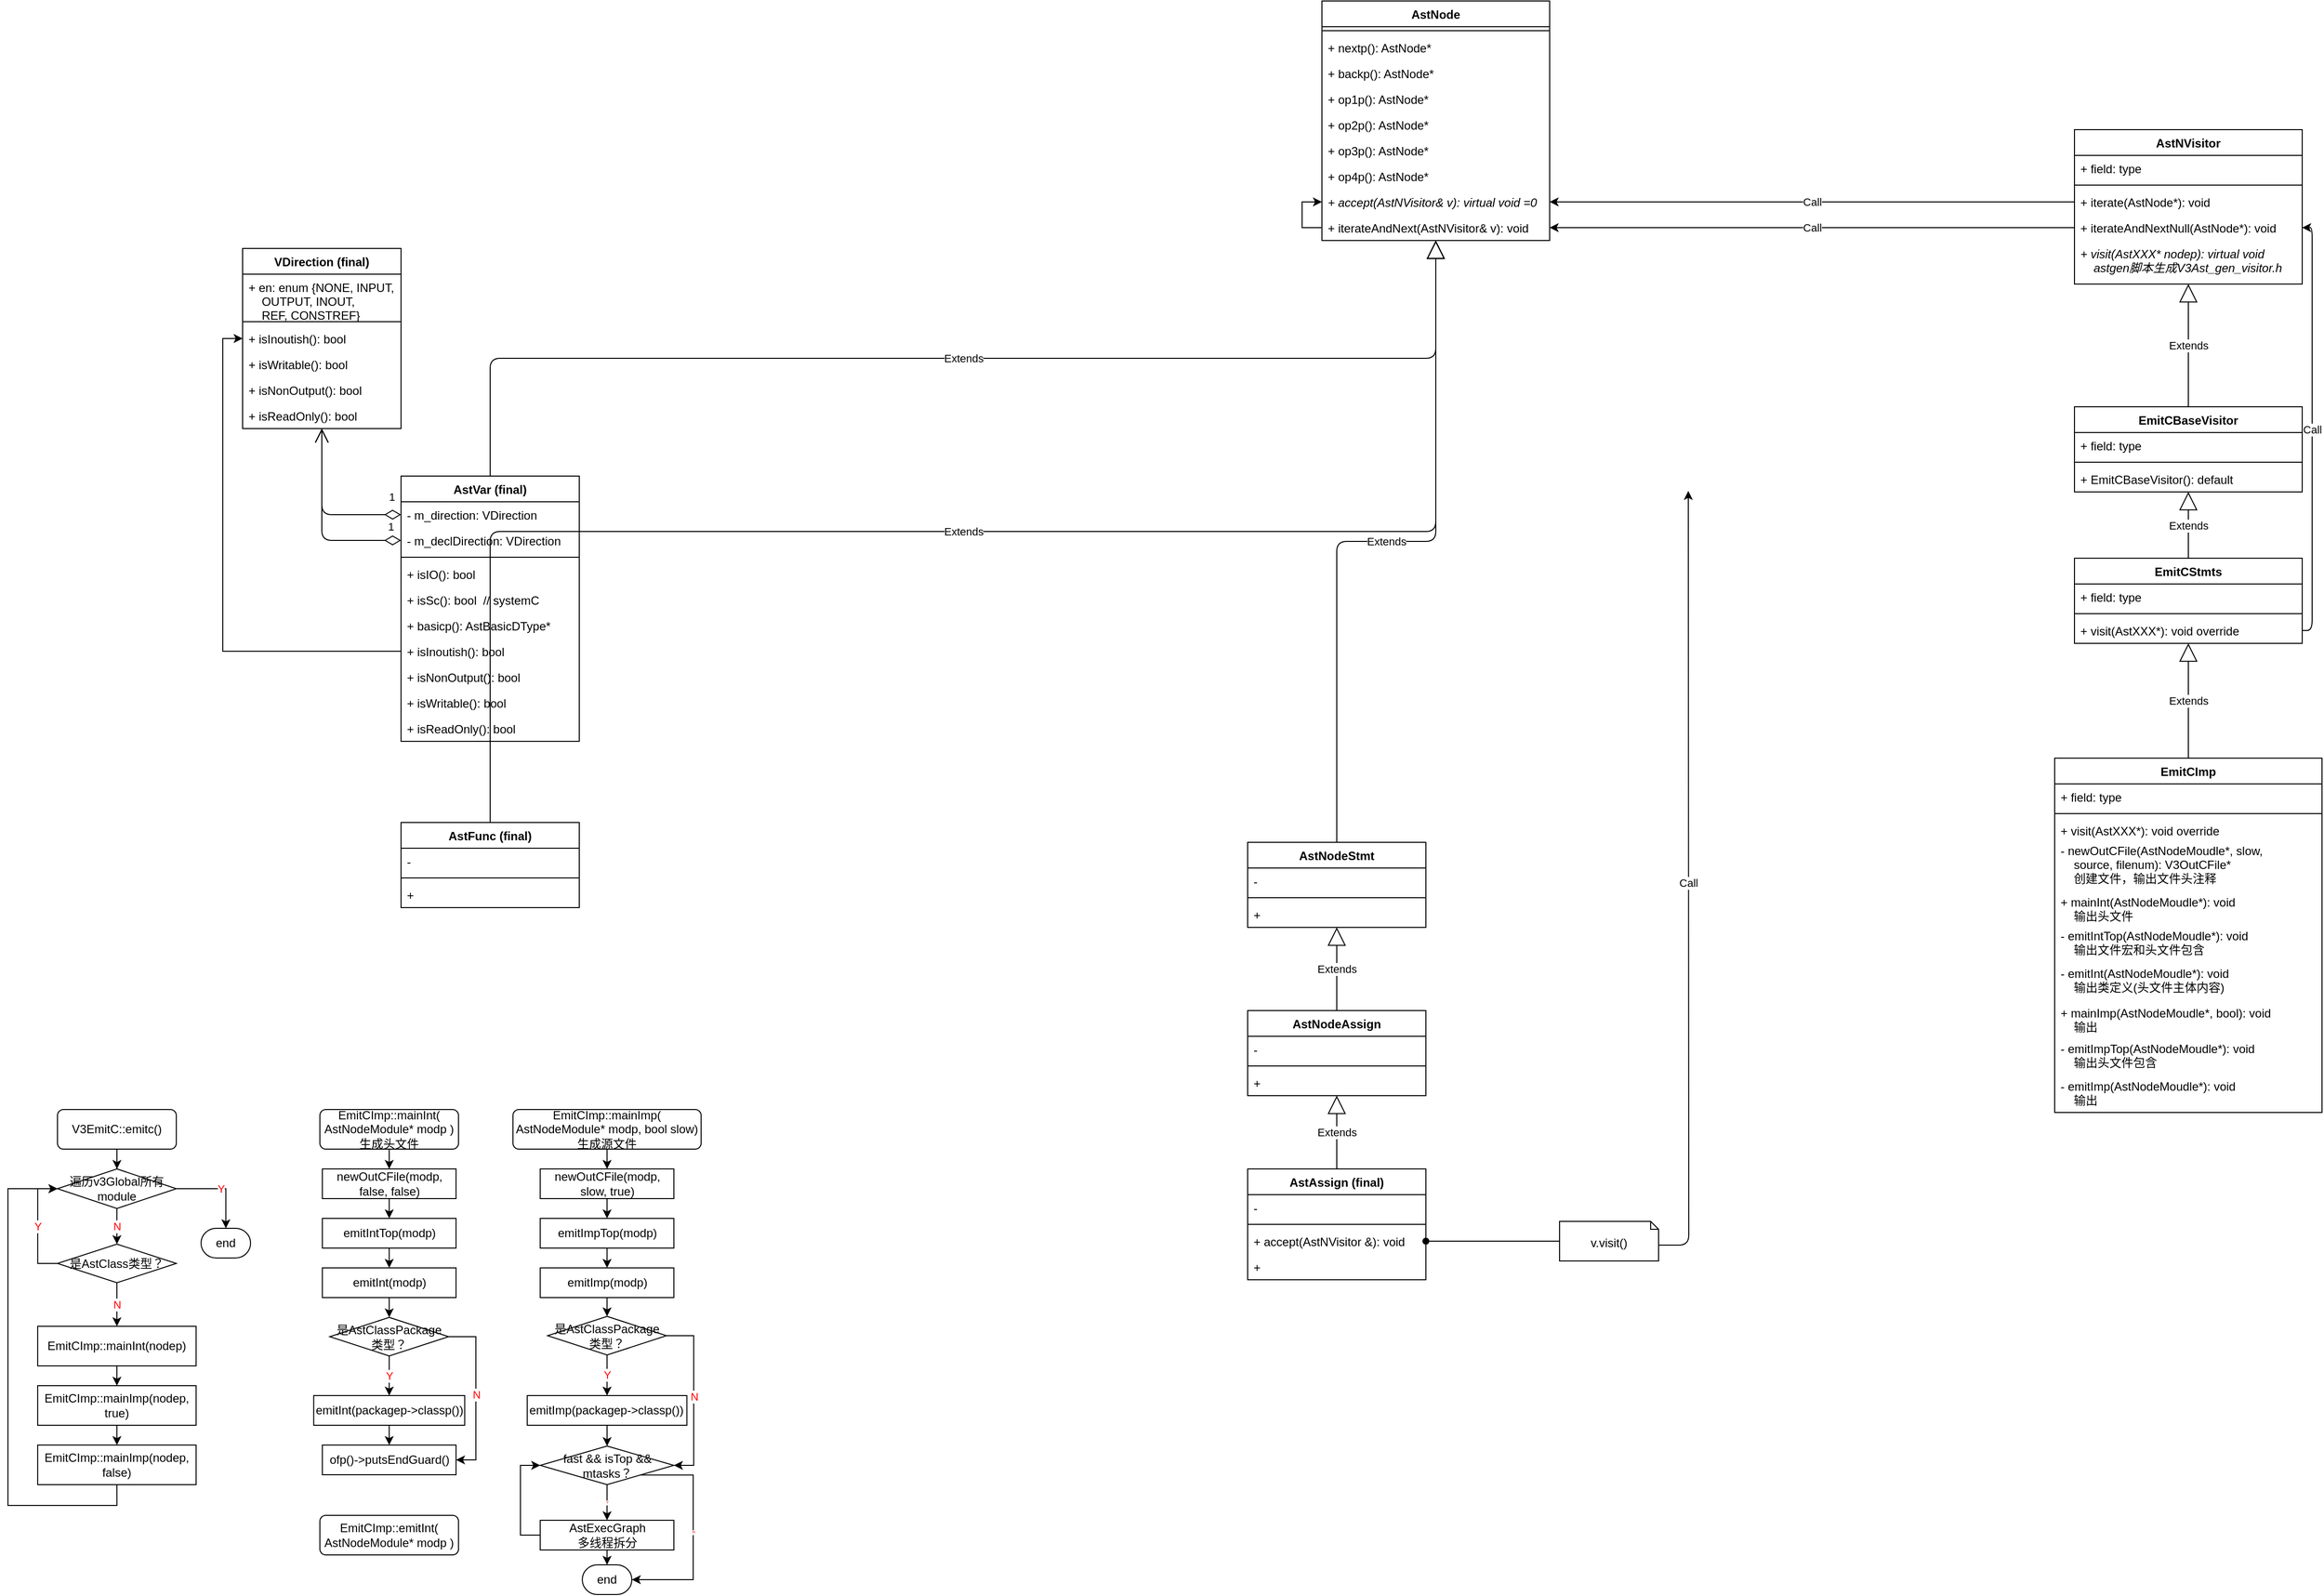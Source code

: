 <mxfile version="14.7.6" type="github">
  <diagram id="R67lWWcYIzcq2cBP-e32" name="第 1 页">
    <mxGraphModel dx="1422" dy="762" grid="1" gridSize="10" guides="1" tooltips="1" connect="1" arrows="1" fold="1" page="1" pageScale="1" pageWidth="827" pageHeight="1169" math="0" shadow="0">
      <root>
        <mxCell id="0" />
        <mxCell id="1" parent="0" />
        <mxCell id="S7l5mnK8BEALIM2VFgE4-25" value="AstNode" style="swimlane;fontStyle=1;align=center;verticalAlign=top;childLayout=stackLayout;horizontal=1;startSize=26;horizontalStack=0;resizeParent=1;resizeParentMax=0;resizeLast=0;collapsible=1;marginBottom=0;" parent="1" vertex="1">
          <mxGeometry x="1390" y="190" width="230" height="242" as="geometry" />
        </mxCell>
        <mxCell id="S7l5mnK8BEALIM2VFgE4-26" value="" style="line;strokeWidth=1;fillColor=none;align=left;verticalAlign=middle;spacingTop=-1;spacingLeft=3;spacingRight=3;rotatable=0;labelPosition=right;points=[];portConstraint=eastwest;" parent="S7l5mnK8BEALIM2VFgE4-25" vertex="1">
          <mxGeometry y="26" width="230" height="8" as="geometry" />
        </mxCell>
        <mxCell id="S7l5mnK8BEALIM2VFgE4-27" value="+ nextp(): AstNode*" style="text;strokeColor=none;fillColor=none;align=left;verticalAlign=top;spacingLeft=4;spacingRight=4;overflow=hidden;rotatable=0;points=[[0,0.5],[1,0.5]];portConstraint=eastwest;" parent="S7l5mnK8BEALIM2VFgE4-25" vertex="1">
          <mxGeometry y="34" width="230" height="26" as="geometry" />
        </mxCell>
        <mxCell id="S7l5mnK8BEALIM2VFgE4-28" value="+ backp(): AstNode*" style="text;strokeColor=none;fillColor=none;align=left;verticalAlign=top;spacingLeft=4;spacingRight=4;overflow=hidden;rotatable=0;points=[[0,0.5],[1,0.5]];portConstraint=eastwest;" parent="S7l5mnK8BEALIM2VFgE4-25" vertex="1">
          <mxGeometry y="60" width="230" height="26" as="geometry" />
        </mxCell>
        <mxCell id="S7l5mnK8BEALIM2VFgE4-29" value="+ op1p(): AstNode*" style="text;strokeColor=none;fillColor=none;align=left;verticalAlign=top;spacingLeft=4;spacingRight=4;overflow=hidden;rotatable=0;points=[[0,0.5],[1,0.5]];portConstraint=eastwest;" parent="S7l5mnK8BEALIM2VFgE4-25" vertex="1">
          <mxGeometry y="86" width="230" height="26" as="geometry" />
        </mxCell>
        <mxCell id="S7l5mnK8BEALIM2VFgE4-30" value="+ op2p(): AstNode*" style="text;strokeColor=none;fillColor=none;align=left;verticalAlign=top;spacingLeft=4;spacingRight=4;overflow=hidden;rotatable=0;points=[[0,0.5],[1,0.5]];portConstraint=eastwest;" parent="S7l5mnK8BEALIM2VFgE4-25" vertex="1">
          <mxGeometry y="112" width="230" height="26" as="geometry" />
        </mxCell>
        <mxCell id="S7l5mnK8BEALIM2VFgE4-31" value="+ op3p(): AstNode*" style="text;strokeColor=none;fillColor=none;align=left;verticalAlign=top;spacingLeft=4;spacingRight=4;overflow=hidden;rotatable=0;points=[[0,0.5],[1,0.5]];portConstraint=eastwest;" parent="S7l5mnK8BEALIM2VFgE4-25" vertex="1">
          <mxGeometry y="138" width="230" height="26" as="geometry" />
        </mxCell>
        <mxCell id="S7l5mnK8BEALIM2VFgE4-32" value="+ op4p(): AstNode*" style="text;strokeColor=none;fillColor=none;align=left;verticalAlign=top;spacingLeft=4;spacingRight=4;overflow=hidden;rotatable=0;points=[[0,0.5],[1,0.5]];portConstraint=eastwest;" parent="S7l5mnK8BEALIM2VFgE4-25" vertex="1">
          <mxGeometry y="164" width="230" height="26" as="geometry" />
        </mxCell>
        <mxCell id="S7l5mnK8BEALIM2VFgE4-33" value="+ accept(AstNVisitor&amp; v): virtual void =0" style="text;strokeColor=none;fillColor=none;align=left;verticalAlign=top;spacingLeft=4;spacingRight=4;overflow=hidden;rotatable=0;points=[[0,0.5],[1,0.5]];portConstraint=eastwest;fontStyle=2" parent="S7l5mnK8BEALIM2VFgE4-25" vertex="1">
          <mxGeometry y="190" width="230" height="26" as="geometry" />
        </mxCell>
        <mxCell id="S7l5mnK8BEALIM2VFgE4-105" style="edgeStyle=orthogonalEdgeStyle;rounded=0;orthogonalLoop=1;jettySize=auto;html=1;" parent="S7l5mnK8BEALIM2VFgE4-25" source="S7l5mnK8BEALIM2VFgE4-103" target="S7l5mnK8BEALIM2VFgE4-33" edge="1">
          <mxGeometry relative="1" as="geometry" />
        </mxCell>
        <mxCell id="S7l5mnK8BEALIM2VFgE4-103" value="+ iterateAndNext(AstNVisitor&amp; v): void" style="text;strokeColor=none;fillColor=none;align=left;verticalAlign=top;spacingLeft=4;spacingRight=4;overflow=hidden;rotatable=0;points=[[0,0.5],[1,0.5]];portConstraint=eastwest;fontStyle=0" parent="S7l5mnK8BEALIM2VFgE4-25" vertex="1">
          <mxGeometry y="216" width="230" height="26" as="geometry" />
        </mxCell>
        <mxCell id="S7l5mnK8BEALIM2VFgE4-34" value="AstNVisitor" style="swimlane;fontStyle=1;align=center;verticalAlign=top;childLayout=stackLayout;horizontal=1;startSize=26;horizontalStack=0;resizeParent=1;resizeParentMax=0;resizeLast=0;collapsible=1;marginBottom=0;" parent="1" vertex="1">
          <mxGeometry x="2150" y="320" width="230" height="156" as="geometry" />
        </mxCell>
        <mxCell id="S7l5mnK8BEALIM2VFgE4-35" value="+ field: type" style="text;strokeColor=none;fillColor=none;align=left;verticalAlign=top;spacingLeft=4;spacingRight=4;overflow=hidden;rotatable=0;points=[[0,0.5],[1,0.5]];portConstraint=eastwest;" parent="S7l5mnK8BEALIM2VFgE4-34" vertex="1">
          <mxGeometry y="26" width="230" height="26" as="geometry" />
        </mxCell>
        <mxCell id="S7l5mnK8BEALIM2VFgE4-36" value="" style="line;strokeWidth=1;fillColor=none;align=left;verticalAlign=middle;spacingTop=-1;spacingLeft=3;spacingRight=3;rotatable=0;labelPosition=right;points=[];portConstraint=eastwest;" parent="S7l5mnK8BEALIM2VFgE4-34" vertex="1">
          <mxGeometry y="52" width="230" height="8" as="geometry" />
        </mxCell>
        <mxCell id="S7l5mnK8BEALIM2VFgE4-37" value="+ iterate(AstNode*): void" style="text;strokeColor=none;fillColor=none;align=left;verticalAlign=top;spacingLeft=4;spacingRight=4;overflow=hidden;rotatable=0;points=[[0,0.5],[1,0.5]];portConstraint=eastwest;" parent="S7l5mnK8BEALIM2VFgE4-34" vertex="1">
          <mxGeometry y="60" width="230" height="26" as="geometry" />
        </mxCell>
        <mxCell id="S7l5mnK8BEALIM2VFgE4-91" value="+ iterateAndNextNull(AstNode*): void" style="text;strokeColor=none;fillColor=none;align=left;verticalAlign=top;spacingLeft=4;spacingRight=4;overflow=hidden;rotatable=0;points=[[0,0.5],[1,0.5]];portConstraint=eastwest;" parent="S7l5mnK8BEALIM2VFgE4-34" vertex="1">
          <mxGeometry y="86" width="230" height="26" as="geometry" />
        </mxCell>
        <mxCell id="S7l5mnK8BEALIM2VFgE4-38" value="+ visit(AstXXX* nodep): virtual void&#xa;    astgen脚本生成V3Ast_gen_visitor.h" style="text;strokeColor=none;fillColor=none;align=left;verticalAlign=top;spacingLeft=4;spacingRight=4;overflow=hidden;rotatable=0;points=[[0,0.5],[1,0.5]];portConstraint=eastwest;fontStyle=2" parent="S7l5mnK8BEALIM2VFgE4-34" vertex="1">
          <mxGeometry y="112" width="230" height="44" as="geometry" />
        </mxCell>
        <mxCell id="S7l5mnK8BEALIM2VFgE4-39" value="Call" style="endArrow=classic;html=1;edgeStyle=orthogonalEdgeStyle;" parent="1" source="S7l5mnK8BEALIM2VFgE4-37" target="S7l5mnK8BEALIM2VFgE4-33" edge="1">
          <mxGeometry width="50" height="50" relative="1" as="geometry">
            <mxPoint x="2180" y="943" as="sourcePoint" />
            <mxPoint x="1820" y="890" as="targetPoint" />
          </mxGeometry>
        </mxCell>
        <mxCell id="S7l5mnK8BEALIM2VFgE4-40" value="Call" style="endArrow=classic;html=1;edgeStyle=orthogonalEdgeStyle;exitX=0;exitY=0;exitDx=100;exitDy=24;exitPerimeter=0;" parent="1" source="S7l5mnK8BEALIM2VFgE4-41" edge="1">
          <mxGeometry width="50" height="50" relative="1" as="geometry">
            <mxPoint x="1225" y="869" as="sourcePoint" />
            <mxPoint x="1760" y="685" as="targetPoint" />
          </mxGeometry>
        </mxCell>
        <mxCell id="S7l5mnK8BEALIM2VFgE4-41" value="v.visit()" style="shape=note2;boundedLbl=1;whiteSpace=wrap;html=1;size=8;verticalAlign=top;align=center;" parent="1" vertex="1">
          <mxGeometry x="1630" y="1423" width="100" height="40" as="geometry" />
        </mxCell>
        <mxCell id="S7l5mnK8BEALIM2VFgE4-42" value="EmitCBaseVisitor" style="swimlane;fontStyle=1;align=center;verticalAlign=top;childLayout=stackLayout;horizontal=1;startSize=26;horizontalStack=0;resizeParent=1;resizeParentMax=0;resizeLast=0;collapsible=1;marginBottom=0;" parent="1" vertex="1">
          <mxGeometry x="2150" y="600" width="230" height="86" as="geometry" />
        </mxCell>
        <mxCell id="S7l5mnK8BEALIM2VFgE4-43" value="+ field: type" style="text;strokeColor=none;fillColor=none;align=left;verticalAlign=top;spacingLeft=4;spacingRight=4;overflow=hidden;rotatable=0;points=[[0,0.5],[1,0.5]];portConstraint=eastwest;" parent="S7l5mnK8BEALIM2VFgE4-42" vertex="1">
          <mxGeometry y="26" width="230" height="26" as="geometry" />
        </mxCell>
        <mxCell id="S7l5mnK8BEALIM2VFgE4-44" value="" style="line;strokeWidth=1;fillColor=none;align=left;verticalAlign=middle;spacingTop=-1;spacingLeft=3;spacingRight=3;rotatable=0;labelPosition=right;points=[];portConstraint=eastwest;" parent="S7l5mnK8BEALIM2VFgE4-42" vertex="1">
          <mxGeometry y="52" width="230" height="8" as="geometry" />
        </mxCell>
        <mxCell id="S7l5mnK8BEALIM2VFgE4-45" value="+ EmitCBaseVisitor(): default " style="text;strokeColor=none;fillColor=none;align=left;verticalAlign=top;spacingLeft=4;spacingRight=4;overflow=hidden;rotatable=0;points=[[0,0.5],[1,0.5]];portConstraint=eastwest;" parent="S7l5mnK8BEALIM2VFgE4-42" vertex="1">
          <mxGeometry y="60" width="230" height="26" as="geometry" />
        </mxCell>
        <mxCell id="S7l5mnK8BEALIM2VFgE4-46" value="Extends" style="endArrow=block;endSize=16;endFill=0;html=1;exitX=0.5;exitY=0;exitDx=0;exitDy=0;edgeStyle=orthogonalEdgeStyle;" parent="1" source="S7l5mnK8BEALIM2VFgE4-42" target="S7l5mnK8BEALIM2VFgE4-34" edge="1">
          <mxGeometry width="160" relative="1" as="geometry">
            <mxPoint x="2065" y="910" as="sourcePoint" />
            <mxPoint x="2275" y="790" as="targetPoint" />
          </mxGeometry>
        </mxCell>
        <mxCell id="S7l5mnK8BEALIM2VFgE4-47" value="EmitCStmts" style="swimlane;fontStyle=1;align=center;verticalAlign=top;childLayout=stackLayout;horizontal=1;startSize=26;horizontalStack=0;resizeParent=1;resizeParentMax=0;resizeLast=0;collapsible=1;marginBottom=0;" parent="1" vertex="1">
          <mxGeometry x="2150" y="753" width="230" height="86" as="geometry" />
        </mxCell>
        <mxCell id="S7l5mnK8BEALIM2VFgE4-48" value="+ field: type" style="text;strokeColor=none;fillColor=none;align=left;verticalAlign=top;spacingLeft=4;spacingRight=4;overflow=hidden;rotatable=0;points=[[0,0.5],[1,0.5]];portConstraint=eastwest;" parent="S7l5mnK8BEALIM2VFgE4-47" vertex="1">
          <mxGeometry y="26" width="230" height="26" as="geometry" />
        </mxCell>
        <mxCell id="S7l5mnK8BEALIM2VFgE4-49" value="" style="line;strokeWidth=1;fillColor=none;align=left;verticalAlign=middle;spacingTop=-1;spacingLeft=3;spacingRight=3;rotatable=0;labelPosition=right;points=[];portConstraint=eastwest;" parent="S7l5mnK8BEALIM2VFgE4-47" vertex="1">
          <mxGeometry y="52" width="230" height="8" as="geometry" />
        </mxCell>
        <mxCell id="S7l5mnK8BEALIM2VFgE4-50" value="+ visit(AstXXX*): void override " style="text;strokeColor=none;fillColor=none;align=left;verticalAlign=top;spacingLeft=4;spacingRight=4;overflow=hidden;rotatable=0;points=[[0,0.5],[1,0.5]];portConstraint=eastwest;" parent="S7l5mnK8BEALIM2VFgE4-47" vertex="1">
          <mxGeometry y="60" width="230" height="26" as="geometry" />
        </mxCell>
        <mxCell id="S7l5mnK8BEALIM2VFgE4-51" value="Extends" style="endArrow=block;endSize=16;endFill=0;html=1;exitX=0.5;exitY=0;exitDx=0;exitDy=0;edgeStyle=orthogonalEdgeStyle;" parent="1" source="S7l5mnK8BEALIM2VFgE4-47" target="S7l5mnK8BEALIM2VFgE4-42" edge="1">
          <mxGeometry width="160" relative="1" as="geometry">
            <mxPoint x="2275" y="933" as="sourcePoint" />
            <mxPoint x="2085" y="813" as="targetPoint" />
          </mxGeometry>
        </mxCell>
        <mxCell id="S7l5mnK8BEALIM2VFgE4-52" value="EmitCImp" style="swimlane;fontStyle=1;align=center;verticalAlign=top;childLayout=stackLayout;horizontal=1;startSize=26;horizontalStack=0;resizeParent=1;resizeParentMax=0;resizeLast=0;collapsible=1;marginBottom=0;" parent="1" vertex="1">
          <mxGeometry x="2130" y="955" width="270" height="358" as="geometry" />
        </mxCell>
        <mxCell id="S7l5mnK8BEALIM2VFgE4-53" value="+ field: type" style="text;strokeColor=none;fillColor=none;align=left;verticalAlign=top;spacingLeft=4;spacingRight=4;overflow=hidden;rotatable=0;points=[[0,0.5],[1,0.5]];portConstraint=eastwest;" parent="S7l5mnK8BEALIM2VFgE4-52" vertex="1">
          <mxGeometry y="26" width="270" height="26" as="geometry" />
        </mxCell>
        <mxCell id="S7l5mnK8BEALIM2VFgE4-54" value="" style="line;strokeWidth=1;fillColor=none;align=left;verticalAlign=middle;spacingTop=-1;spacingLeft=3;spacingRight=3;rotatable=0;labelPosition=right;points=[];portConstraint=eastwest;" parent="S7l5mnK8BEALIM2VFgE4-52" vertex="1">
          <mxGeometry y="52" width="270" height="8" as="geometry" />
        </mxCell>
        <mxCell id="S7l5mnK8BEALIM2VFgE4-55" value="+ visit(AstXXX*): void override " style="text;strokeColor=none;fillColor=none;align=left;verticalAlign=top;spacingLeft=4;spacingRight=4;overflow=hidden;rotatable=0;points=[[0,0.5],[1,0.5]];portConstraint=eastwest;" parent="S7l5mnK8BEALIM2VFgE4-52" vertex="1">
          <mxGeometry y="60" width="270" height="20" as="geometry" />
        </mxCell>
        <mxCell id="S7l5mnK8BEALIM2VFgE4-56" value="- newOutCFile(AstNodeMoudle*, slow, &#xa;    source, filenum): V3OutCFile*&#xa;    创建文件，输出文件头注释" style="text;strokeColor=none;fillColor=none;align=left;verticalAlign=top;spacingLeft=4;spacingRight=4;overflow=hidden;rotatable=0;points=[[0,0.5],[1,0.5]];portConstraint=eastwest;" parent="S7l5mnK8BEALIM2VFgE4-52" vertex="1">
          <mxGeometry y="80" width="270" height="52" as="geometry" />
        </mxCell>
        <mxCell id="S7l5mnK8BEALIM2VFgE4-57" value="+ mainInt(AstNodeMoudle*): void&#xa;    输出头文件" style="text;strokeColor=none;fillColor=none;align=left;verticalAlign=top;spacingLeft=4;spacingRight=4;overflow=hidden;rotatable=0;points=[[0,0.5],[1,0.5]];portConstraint=eastwest;" parent="S7l5mnK8BEALIM2VFgE4-52" vertex="1">
          <mxGeometry y="132" width="270" height="34" as="geometry" />
        </mxCell>
        <mxCell id="S7l5mnK8BEALIM2VFgE4-58" value="- emitIntTop(AstNodeMoudle*): void&#xa;    输出文件宏和头文件包含" style="text;strokeColor=none;fillColor=none;align=left;verticalAlign=top;spacingLeft=4;spacingRight=4;overflow=hidden;rotatable=0;points=[[0,0.5],[1,0.5]];portConstraint=eastwest;" parent="S7l5mnK8BEALIM2VFgE4-52" vertex="1">
          <mxGeometry y="166" width="270" height="38" as="geometry" />
        </mxCell>
        <mxCell id="S7l5mnK8BEALIM2VFgE4-59" value="- emitInt(AstNodeMoudle*): void&#xa;    输出类定义(头文件主体内容)" style="text;strokeColor=none;fillColor=none;align=left;verticalAlign=top;spacingLeft=4;spacingRight=4;overflow=hidden;rotatable=0;points=[[0,0.5],[1,0.5]];portConstraint=eastwest;" parent="S7l5mnK8BEALIM2VFgE4-52" vertex="1">
          <mxGeometry y="204" width="270" height="40" as="geometry" />
        </mxCell>
        <mxCell id="S7l5mnK8BEALIM2VFgE4-60" value="+ mainImp(AstNodeMoudle*, bool): void&#xa;    输出" style="text;strokeColor=none;fillColor=none;align=left;verticalAlign=top;spacingLeft=4;spacingRight=4;overflow=hidden;rotatable=0;points=[[0,0.5],[1,0.5]];portConstraint=eastwest;" parent="S7l5mnK8BEALIM2VFgE4-52" vertex="1">
          <mxGeometry y="244" width="270" height="36" as="geometry" />
        </mxCell>
        <mxCell id="S7l5mnK8BEALIM2VFgE4-61" value="- emitImpTop(AstNodeMoudle*): void&#xa;    输出头文件包含" style="text;strokeColor=none;fillColor=none;align=left;verticalAlign=top;spacingLeft=4;spacingRight=4;overflow=hidden;rotatable=0;points=[[0,0.5],[1,0.5]];portConstraint=eastwest;" parent="S7l5mnK8BEALIM2VFgE4-52" vertex="1">
          <mxGeometry y="280" width="270" height="38" as="geometry" />
        </mxCell>
        <mxCell id="S7l5mnK8BEALIM2VFgE4-62" value="- emitImp(AstNodeMoudle*): void&#xa;    输出" style="text;strokeColor=none;fillColor=none;align=left;verticalAlign=top;spacingLeft=4;spacingRight=4;overflow=hidden;rotatable=0;points=[[0,0.5],[1,0.5]];portConstraint=eastwest;" parent="S7l5mnK8BEALIM2VFgE4-52" vertex="1">
          <mxGeometry y="318" width="270" height="40" as="geometry" />
        </mxCell>
        <mxCell id="S7l5mnK8BEALIM2VFgE4-63" value="Extends" style="endArrow=block;endSize=16;endFill=0;html=1;exitX=0.5;exitY=0;exitDx=0;exitDy=0;edgeStyle=orthogonalEdgeStyle;" parent="1" source="S7l5mnK8BEALIM2VFgE4-52" target="S7l5mnK8BEALIM2VFgE4-47" edge="1">
          <mxGeometry width="160" relative="1" as="geometry">
            <mxPoint x="2275" y="1086" as="sourcePoint" />
            <mxPoint x="2275" y="1019" as="targetPoint" />
          </mxGeometry>
        </mxCell>
        <mxCell id="S7l5mnK8BEALIM2VFgE4-64" value="AstVar (final)" style="swimlane;fontStyle=1;align=center;verticalAlign=top;childLayout=stackLayout;horizontal=1;startSize=26;horizontalStack=0;resizeParent=1;resizeParentMax=0;resizeLast=0;collapsible=1;marginBottom=0;" parent="1" vertex="1">
          <mxGeometry x="460" y="670" width="180" height="268" as="geometry" />
        </mxCell>
        <mxCell id="S7l5mnK8BEALIM2VFgE4-65" value="- m_direction: VDirection" style="text;strokeColor=none;fillColor=none;align=left;verticalAlign=top;spacingLeft=4;spacingRight=4;overflow=hidden;rotatable=0;points=[[0,0.5],[1,0.5]];portConstraint=eastwest;" parent="S7l5mnK8BEALIM2VFgE4-64" vertex="1">
          <mxGeometry y="26" width="180" height="26" as="geometry" />
        </mxCell>
        <mxCell id="S7l5mnK8BEALIM2VFgE4-66" value="- m_declDirection: VDirection" style="text;strokeColor=none;fillColor=none;align=left;verticalAlign=top;spacingLeft=4;spacingRight=4;overflow=hidden;rotatable=0;points=[[0,0.5],[1,0.5]];portConstraint=eastwest;" parent="S7l5mnK8BEALIM2VFgE4-64" vertex="1">
          <mxGeometry y="52" width="180" height="26" as="geometry" />
        </mxCell>
        <mxCell id="S7l5mnK8BEALIM2VFgE4-67" value="" style="line;strokeWidth=1;fillColor=none;align=left;verticalAlign=middle;spacingTop=-1;spacingLeft=3;spacingRight=3;rotatable=0;labelPosition=right;points=[];portConstraint=eastwest;" parent="S7l5mnK8BEALIM2VFgE4-64" vertex="1">
          <mxGeometry y="78" width="180" height="8" as="geometry" />
        </mxCell>
        <mxCell id="S7l5mnK8BEALIM2VFgE4-68" value="+ isIO(): bool" style="text;strokeColor=none;fillColor=none;align=left;verticalAlign=top;spacingLeft=4;spacingRight=4;overflow=hidden;rotatable=0;points=[[0,0.5],[1,0.5]];portConstraint=eastwest;" parent="S7l5mnK8BEALIM2VFgE4-64" vertex="1">
          <mxGeometry y="86" width="180" height="26" as="geometry" />
        </mxCell>
        <mxCell id="S7l5mnK8BEALIM2VFgE4-69" value="+ isSc(): bool  // systemC" style="text;strokeColor=none;fillColor=none;align=left;verticalAlign=top;spacingLeft=4;spacingRight=4;overflow=hidden;rotatable=0;points=[[0,0.5],[1,0.5]];portConstraint=eastwest;" parent="S7l5mnK8BEALIM2VFgE4-64" vertex="1">
          <mxGeometry y="112" width="180" height="26" as="geometry" />
        </mxCell>
        <mxCell id="S7l5mnK8BEALIM2VFgE4-70" value="+ basicp(): AstBasicDType*" style="text;strokeColor=none;fillColor=none;align=left;verticalAlign=top;spacingLeft=4;spacingRight=4;overflow=hidden;rotatable=0;points=[[0,0.5],[1,0.5]];portConstraint=eastwest;" parent="S7l5mnK8BEALIM2VFgE4-64" vertex="1">
          <mxGeometry y="138" width="180" height="26" as="geometry" />
        </mxCell>
        <mxCell id="S7l5mnK8BEALIM2VFgE4-71" value="+ isInoutish(): bool" style="text;strokeColor=none;fillColor=none;align=left;verticalAlign=top;spacingLeft=4;spacingRight=4;overflow=hidden;rotatable=0;points=[[0,0.5],[1,0.5]];portConstraint=eastwest;" parent="S7l5mnK8BEALIM2VFgE4-64" vertex="1">
          <mxGeometry y="164" width="180" height="26" as="geometry" />
        </mxCell>
        <mxCell id="S7l5mnK8BEALIM2VFgE4-72" value="+ isNonOutput(): bool" style="text;strokeColor=none;fillColor=none;align=left;verticalAlign=top;spacingLeft=4;spacingRight=4;overflow=hidden;rotatable=0;points=[[0,0.5],[1,0.5]];portConstraint=eastwest;" parent="S7l5mnK8BEALIM2VFgE4-64" vertex="1">
          <mxGeometry y="190" width="180" height="26" as="geometry" />
        </mxCell>
        <mxCell id="S7l5mnK8BEALIM2VFgE4-73" value="+ isWritable(): bool" style="text;strokeColor=none;fillColor=none;align=left;verticalAlign=top;spacingLeft=4;spacingRight=4;overflow=hidden;rotatable=0;points=[[0,0.5],[1,0.5]];portConstraint=eastwest;" parent="S7l5mnK8BEALIM2VFgE4-64" vertex="1">
          <mxGeometry y="216" width="180" height="26" as="geometry" />
        </mxCell>
        <mxCell id="S7l5mnK8BEALIM2VFgE4-74" value="+ isReadOnly(): bool" style="text;strokeColor=none;fillColor=none;align=left;verticalAlign=top;spacingLeft=4;spacingRight=4;overflow=hidden;rotatable=0;points=[[0,0.5],[1,0.5]];portConstraint=eastwest;" parent="S7l5mnK8BEALIM2VFgE4-64" vertex="1">
          <mxGeometry y="242" width="180" height="26" as="geometry" />
        </mxCell>
        <mxCell id="S7l5mnK8BEALIM2VFgE4-75" value="Extends" style="endArrow=block;endSize=16;endFill=0;html=1;edgeStyle=orthogonalEdgeStyle;exitX=0.5;exitY=0;exitDx=0;exitDy=0;" parent="1" source="S7l5mnK8BEALIM2VFgE4-64" target="S7l5mnK8BEALIM2VFgE4-25" edge="1">
          <mxGeometry width="160" relative="1" as="geometry">
            <mxPoint x="630" y="750" as="sourcePoint" />
            <mxPoint x="1415" y="586" as="targetPoint" />
          </mxGeometry>
        </mxCell>
        <mxCell id="S7l5mnK8BEALIM2VFgE4-76" value="VDirection (final)" style="swimlane;fontStyle=1;align=center;verticalAlign=top;childLayout=stackLayout;horizontal=1;startSize=26;horizontalStack=0;resizeParent=1;resizeParentMax=0;resizeLast=0;collapsible=1;marginBottom=0;" parent="1" vertex="1">
          <mxGeometry x="300" y="440" width="160" height="182" as="geometry" />
        </mxCell>
        <mxCell id="S7l5mnK8BEALIM2VFgE4-77" value="+ en: enum {NONE, INPUT, &#xa;    OUTPUT, INOUT, &#xa;    REF, CONSTREF}" style="text;strokeColor=none;fillColor=none;align=left;verticalAlign=top;spacingLeft=4;spacingRight=4;overflow=hidden;rotatable=0;points=[[0,0.5],[1,0.5]];portConstraint=eastwest;" parent="S7l5mnK8BEALIM2VFgE4-76" vertex="1">
          <mxGeometry y="26" width="160" height="44" as="geometry" />
        </mxCell>
        <mxCell id="S7l5mnK8BEALIM2VFgE4-78" value="" style="line;strokeWidth=1;fillColor=none;align=left;verticalAlign=middle;spacingTop=-1;spacingLeft=3;spacingRight=3;rotatable=0;labelPosition=right;points=[];portConstraint=eastwest;" parent="S7l5mnK8BEALIM2VFgE4-76" vertex="1">
          <mxGeometry y="70" width="160" height="8" as="geometry" />
        </mxCell>
        <mxCell id="S7l5mnK8BEALIM2VFgE4-79" value="+ isInoutish(): bool" style="text;strokeColor=none;fillColor=none;align=left;verticalAlign=top;spacingLeft=4;spacingRight=4;overflow=hidden;rotatable=0;points=[[0,0.5],[1,0.5]];portConstraint=eastwest;" parent="S7l5mnK8BEALIM2VFgE4-76" vertex="1">
          <mxGeometry y="78" width="160" height="26" as="geometry" />
        </mxCell>
        <mxCell id="S7l5mnK8BEALIM2VFgE4-80" value="+ isWritable(): bool" style="text;strokeColor=none;fillColor=none;align=left;verticalAlign=top;spacingLeft=4;spacingRight=4;overflow=hidden;rotatable=0;points=[[0,0.5],[1,0.5]];portConstraint=eastwest;" parent="S7l5mnK8BEALIM2VFgE4-76" vertex="1">
          <mxGeometry y="104" width="160" height="26" as="geometry" />
        </mxCell>
        <mxCell id="S7l5mnK8BEALIM2VFgE4-81" value="+ isNonOutput(): bool" style="text;strokeColor=none;fillColor=none;align=left;verticalAlign=top;spacingLeft=4;spacingRight=4;overflow=hidden;rotatable=0;points=[[0,0.5],[1,0.5]];portConstraint=eastwest;" parent="S7l5mnK8BEALIM2VFgE4-76" vertex="1">
          <mxGeometry y="130" width="160" height="26" as="geometry" />
        </mxCell>
        <mxCell id="S7l5mnK8BEALIM2VFgE4-82" value="+ isReadOnly(): bool" style="text;strokeColor=none;fillColor=none;align=left;verticalAlign=top;spacingLeft=4;spacingRight=4;overflow=hidden;rotatable=0;points=[[0,0.5],[1,0.5]];portConstraint=eastwest;" parent="S7l5mnK8BEALIM2VFgE4-76" vertex="1">
          <mxGeometry y="156" width="160" height="26" as="geometry" />
        </mxCell>
        <mxCell id="S7l5mnK8BEALIM2VFgE4-83" value="1" style="endArrow=open;html=1;endSize=12;startArrow=diamondThin;startSize=14;startFill=0;edgeStyle=orthogonalEdgeStyle;align=left;verticalAlign=bottom;entryX=0.5;entryY=1;entryDx=0;entryDy=0;" parent="1" source="S7l5mnK8BEALIM2VFgE4-65" target="S7l5mnK8BEALIM2VFgE4-76" edge="1">
          <mxGeometry x="-0.824" y="-9" relative="1" as="geometry">
            <mxPoint x="320" y="899" as="sourcePoint" />
            <mxPoint x="550" y="870" as="targetPoint" />
            <mxPoint as="offset" />
          </mxGeometry>
        </mxCell>
        <mxCell id="S7l5mnK8BEALIM2VFgE4-84" value="1" style="endArrow=open;html=1;endSize=12;startArrow=diamondThin;startSize=14;startFill=0;edgeStyle=orthogonalEdgeStyle;align=left;verticalAlign=bottom;" parent="1" source="S7l5mnK8BEALIM2VFgE4-66" target="S7l5mnK8BEALIM2VFgE4-76" edge="1">
          <mxGeometry x="-0.842" y="-5" relative="1" as="geometry">
            <mxPoint x="470" y="719.034" as="sourcePoint" />
            <mxPoint x="380.32" y="569.324" as="targetPoint" />
            <mxPoint as="offset" />
          </mxGeometry>
        </mxCell>
        <mxCell id="S7l5mnK8BEALIM2VFgE4-85" style="edgeStyle=orthogonalEdgeStyle;rounded=0;orthogonalLoop=1;jettySize=auto;html=1;entryX=0;entryY=0.5;entryDx=0;entryDy=0;" parent="1" source="S7l5mnK8BEALIM2VFgE4-71" target="S7l5mnK8BEALIM2VFgE4-79" edge="1">
          <mxGeometry relative="1" as="geometry" />
        </mxCell>
        <mxCell id="S7l5mnK8BEALIM2VFgE4-86" value="AstFunc (final)" style="swimlane;fontStyle=1;align=center;verticalAlign=top;childLayout=stackLayout;horizontal=1;startSize=26;horizontalStack=0;resizeParent=1;resizeParentMax=0;resizeLast=0;collapsible=1;marginBottom=0;" parent="1" vertex="1">
          <mxGeometry x="460" y="1020" width="180" height="86" as="geometry" />
        </mxCell>
        <mxCell id="S7l5mnK8BEALIM2VFgE4-87" value="- " style="text;strokeColor=none;fillColor=none;align=left;verticalAlign=top;spacingLeft=4;spacingRight=4;overflow=hidden;rotatable=0;points=[[0,0.5],[1,0.5]];portConstraint=eastwest;" parent="S7l5mnK8BEALIM2VFgE4-86" vertex="1">
          <mxGeometry y="26" width="180" height="26" as="geometry" />
        </mxCell>
        <mxCell id="S7l5mnK8BEALIM2VFgE4-88" value="" style="line;strokeWidth=1;fillColor=none;align=left;verticalAlign=middle;spacingTop=-1;spacingLeft=3;spacingRight=3;rotatable=0;labelPosition=right;points=[];portConstraint=eastwest;" parent="S7l5mnK8BEALIM2VFgE4-86" vertex="1">
          <mxGeometry y="52" width="180" height="8" as="geometry" />
        </mxCell>
        <mxCell id="S7l5mnK8BEALIM2VFgE4-89" value="+ " style="text;strokeColor=none;fillColor=none;align=left;verticalAlign=top;spacingLeft=4;spacingRight=4;overflow=hidden;rotatable=0;points=[[0,0.5],[1,0.5]];portConstraint=eastwest;" parent="S7l5mnK8BEALIM2VFgE4-86" vertex="1">
          <mxGeometry y="60" width="180" height="26" as="geometry" />
        </mxCell>
        <mxCell id="S7l5mnK8BEALIM2VFgE4-90" value="Extends" style="endArrow=block;endSize=16;endFill=0;html=1;edgeStyle=orthogonalEdgeStyle;exitX=0.5;exitY=0;exitDx=0;exitDy=0;" parent="1" source="S7l5mnK8BEALIM2VFgE4-86" target="S7l5mnK8BEALIM2VFgE4-25" edge="1">
          <mxGeometry width="160" relative="1" as="geometry">
            <mxPoint x="280" y="750" as="sourcePoint" />
            <mxPoint x="1415" y="586" as="targetPoint" />
          </mxGeometry>
        </mxCell>
        <mxCell id="S7l5mnK8BEALIM2VFgE4-92" value="AstNodeStmt" style="swimlane;fontStyle=1;align=center;verticalAlign=top;childLayout=stackLayout;horizontal=1;startSize=26;horizontalStack=0;resizeParent=1;resizeParentMax=0;resizeLast=0;collapsible=1;marginBottom=0;" parent="1" vertex="1">
          <mxGeometry x="1315" y="1040" width="180" height="86" as="geometry" />
        </mxCell>
        <mxCell id="S7l5mnK8BEALIM2VFgE4-93" value="- " style="text;strokeColor=none;fillColor=none;align=left;verticalAlign=top;spacingLeft=4;spacingRight=4;overflow=hidden;rotatable=0;points=[[0,0.5],[1,0.5]];portConstraint=eastwest;" parent="S7l5mnK8BEALIM2VFgE4-92" vertex="1">
          <mxGeometry y="26" width="180" height="26" as="geometry" />
        </mxCell>
        <mxCell id="S7l5mnK8BEALIM2VFgE4-94" value="" style="line;strokeWidth=1;fillColor=none;align=left;verticalAlign=middle;spacingTop=-1;spacingLeft=3;spacingRight=3;rotatable=0;labelPosition=right;points=[];portConstraint=eastwest;" parent="S7l5mnK8BEALIM2VFgE4-92" vertex="1">
          <mxGeometry y="52" width="180" height="8" as="geometry" />
        </mxCell>
        <mxCell id="S7l5mnK8BEALIM2VFgE4-95" value="+ " style="text;strokeColor=none;fillColor=none;align=left;verticalAlign=top;spacingLeft=4;spacingRight=4;overflow=hidden;rotatable=0;points=[[0,0.5],[1,0.5]];portConstraint=eastwest;" parent="S7l5mnK8BEALIM2VFgE4-92" vertex="1">
          <mxGeometry y="60" width="180" height="26" as="geometry" />
        </mxCell>
        <mxCell id="S7l5mnK8BEALIM2VFgE4-96" value="AstNodeAssign" style="swimlane;fontStyle=1;align=center;verticalAlign=top;childLayout=stackLayout;horizontal=1;startSize=26;horizontalStack=0;resizeParent=1;resizeParentMax=0;resizeLast=0;collapsible=1;marginBottom=0;" parent="1" vertex="1">
          <mxGeometry x="1315" y="1210" width="180" height="86" as="geometry" />
        </mxCell>
        <mxCell id="S7l5mnK8BEALIM2VFgE4-97" value="- " style="text;strokeColor=none;fillColor=none;align=left;verticalAlign=top;spacingLeft=4;spacingRight=4;overflow=hidden;rotatable=0;points=[[0,0.5],[1,0.5]];portConstraint=eastwest;" parent="S7l5mnK8BEALIM2VFgE4-96" vertex="1">
          <mxGeometry y="26" width="180" height="26" as="geometry" />
        </mxCell>
        <mxCell id="S7l5mnK8BEALIM2VFgE4-98" value="" style="line;strokeWidth=1;fillColor=none;align=left;verticalAlign=middle;spacingTop=-1;spacingLeft=3;spacingRight=3;rotatable=0;labelPosition=right;points=[];portConstraint=eastwest;" parent="S7l5mnK8BEALIM2VFgE4-96" vertex="1">
          <mxGeometry y="52" width="180" height="8" as="geometry" />
        </mxCell>
        <mxCell id="S7l5mnK8BEALIM2VFgE4-99" value="+ " style="text;strokeColor=none;fillColor=none;align=left;verticalAlign=top;spacingLeft=4;spacingRight=4;overflow=hidden;rotatable=0;points=[[0,0.5],[1,0.5]];portConstraint=eastwest;" parent="S7l5mnK8BEALIM2VFgE4-96" vertex="1">
          <mxGeometry y="60" width="180" height="26" as="geometry" />
        </mxCell>
        <mxCell id="S7l5mnK8BEALIM2VFgE4-100" value="Extends" style="endArrow=block;endSize=16;endFill=0;html=1;edgeStyle=orthogonalEdgeStyle;" parent="1" source="S7l5mnK8BEALIM2VFgE4-96" target="S7l5mnK8BEALIM2VFgE4-92" edge="1">
          <mxGeometry width="160" relative="1" as="geometry">
            <mxPoint x="945" y="1180" as="sourcePoint" />
            <mxPoint x="2080" y="666.0" as="targetPoint" />
          </mxGeometry>
        </mxCell>
        <mxCell id="S7l5mnK8BEALIM2VFgE4-101" value="Extends" style="endArrow=block;endSize=16;endFill=0;html=1;edgeStyle=orthogonalEdgeStyle;exitX=0.5;exitY=0;exitDx=0;exitDy=0;" parent="1" source="S7l5mnK8BEALIM2VFgE4-92" target="S7l5mnK8BEALIM2VFgE4-25" edge="1">
          <mxGeometry width="160" relative="1" as="geometry">
            <mxPoint x="750" y="1140" as="sourcePoint" />
            <mxPoint x="750" y="1056.0" as="targetPoint" />
          </mxGeometry>
        </mxCell>
        <mxCell id="S7l5mnK8BEALIM2VFgE4-102" value="Call" style="endArrow=classic;html=1;edgeStyle=orthogonalEdgeStyle;exitX=1;exitY=0.5;exitDx=0;exitDy=0;" parent="1" source="S7l5mnK8BEALIM2VFgE4-50" target="S7l5mnK8BEALIM2VFgE4-91" edge="1">
          <mxGeometry width="50" height="50" relative="1" as="geometry">
            <mxPoint x="3170" y="240" as="sourcePoint" />
            <mxPoint x="2540" y="402.941" as="targetPoint" />
          </mxGeometry>
        </mxCell>
        <mxCell id="S7l5mnK8BEALIM2VFgE4-104" value="Call" style="endArrow=classic;html=1;edgeStyle=orthogonalEdgeStyle;entryX=1;entryY=0.5;entryDx=0;entryDy=0;" parent="1" source="S7l5mnK8BEALIM2VFgE4-91" target="S7l5mnK8BEALIM2VFgE4-103" edge="1">
          <mxGeometry width="50" height="50" relative="1" as="geometry">
            <mxPoint x="2160.0" y="410.0" as="sourcePoint" />
            <mxPoint x="1530.0" y="573.034" as="targetPoint" />
          </mxGeometry>
        </mxCell>
        <mxCell id="S7l5mnK8BEALIM2VFgE4-106" value="AstAssign (final)" style="swimlane;fontStyle=1;align=center;verticalAlign=top;childLayout=stackLayout;horizontal=1;startSize=26;horizontalStack=0;resizeParent=1;resizeParentMax=0;resizeLast=0;collapsible=1;marginBottom=0;" parent="1" vertex="1">
          <mxGeometry x="1315" y="1370" width="180" height="112" as="geometry" />
        </mxCell>
        <mxCell id="S7l5mnK8BEALIM2VFgE4-107" value="- " style="text;strokeColor=none;fillColor=none;align=left;verticalAlign=top;spacingLeft=4;spacingRight=4;overflow=hidden;rotatable=0;points=[[0,0.5],[1,0.5]];portConstraint=eastwest;" parent="S7l5mnK8BEALIM2VFgE4-106" vertex="1">
          <mxGeometry y="26" width="180" height="26" as="geometry" />
        </mxCell>
        <mxCell id="S7l5mnK8BEALIM2VFgE4-108" value="" style="line;strokeWidth=1;fillColor=none;align=left;verticalAlign=middle;spacingTop=-1;spacingLeft=3;spacingRight=3;rotatable=0;labelPosition=right;points=[];portConstraint=eastwest;" parent="S7l5mnK8BEALIM2VFgE4-106" vertex="1">
          <mxGeometry y="52" width="180" height="8" as="geometry" />
        </mxCell>
        <mxCell id="S7l5mnK8BEALIM2VFgE4-111" value="+ accept(AstNVisitor &amp;): void" style="text;strokeColor=none;fillColor=none;align=left;verticalAlign=top;spacingLeft=4;spacingRight=4;overflow=hidden;rotatable=0;points=[[0,0.5],[1,0.5]];portConstraint=eastwest;" parent="S7l5mnK8BEALIM2VFgE4-106" vertex="1">
          <mxGeometry y="60" width="180" height="26" as="geometry" />
        </mxCell>
        <mxCell id="S7l5mnK8BEALIM2VFgE4-109" value="+ " style="text;strokeColor=none;fillColor=none;align=left;verticalAlign=top;spacingLeft=4;spacingRight=4;overflow=hidden;rotatable=0;points=[[0,0.5],[1,0.5]];portConstraint=eastwest;" parent="S7l5mnK8BEALIM2VFgE4-106" vertex="1">
          <mxGeometry y="86" width="180" height="26" as="geometry" />
        </mxCell>
        <mxCell id="S7l5mnK8BEALIM2VFgE4-110" value="Extends" style="endArrow=block;endSize=16;endFill=0;html=1;edgeStyle=orthogonalEdgeStyle;exitX=0.5;exitY=0;exitDx=0;exitDy=0;" parent="1" source="S7l5mnK8BEALIM2VFgE4-106" target="S7l5mnK8BEALIM2VFgE4-96" edge="1">
          <mxGeometry width="160" relative="1" as="geometry">
            <mxPoint x="1415.0" y="1220" as="sourcePoint" />
            <mxPoint x="1160" y="1250" as="targetPoint" />
          </mxGeometry>
        </mxCell>
        <mxCell id="S7l5mnK8BEALIM2VFgE4-112" value="" style="endArrow=none;html=1;rounded=0;align=center;verticalAlign=top;endFill=0;labelBackgroundColor=none;endSize=6;startArrow=oval;startFill=1;edgeStyle=orthogonalEdgeStyle;entryX=0;entryY=0.5;entryDx=0;entryDy=0;entryPerimeter=0;" parent="1" source="S7l5mnK8BEALIM2VFgE4-111" target="S7l5mnK8BEALIM2VFgE4-41" edge="1">
          <mxGeometry relative="1" as="geometry">
            <mxPoint x="1620" y="1425.66" as="sourcePoint" />
            <mxPoint x="1710" y="1425.66" as="targetPoint" />
          </mxGeometry>
        </mxCell>
        <mxCell id="yRCZEbvc07IkdjNfKhwh-1" style="edgeStyle=orthogonalEdgeStyle;rounded=0;jumpSize=6;orthogonalLoop=1;jettySize=auto;html=1;exitX=0.5;exitY=1;exitDx=0;exitDy=0;fontColor=#FF0000;strokeWidth=1;" parent="1" source="yRCZEbvc07IkdjNfKhwh-2" target="yRCZEbvc07IkdjNfKhwh-5" edge="1">
          <mxGeometry relative="1" as="geometry" />
        </mxCell>
        <mxCell id="yRCZEbvc07IkdjNfKhwh-2" value="V3EmitC::emitc()" style="rounded=1;whiteSpace=wrap;html=1;fontSize=12;glass=0;strokeWidth=1;shadow=0;" parent="1" vertex="1">
          <mxGeometry x="113.06" y="1310" width="120" height="40" as="geometry" />
        </mxCell>
        <mxCell id="yRCZEbvc07IkdjNfKhwh-3" value="N" style="edgeStyle=orthogonalEdgeStyle;rounded=0;jumpSize=6;orthogonalLoop=1;jettySize=auto;html=1;exitX=0.5;exitY=1;exitDx=0;exitDy=0;entryX=0.5;entryY=0;entryDx=0;entryDy=0;fontColor=#FF0000;strokeWidth=1;" parent="1" source="yRCZEbvc07IkdjNfKhwh-5" target="yRCZEbvc07IkdjNfKhwh-8" edge="1">
          <mxGeometry relative="1" as="geometry" />
        </mxCell>
        <mxCell id="yRCZEbvc07IkdjNfKhwh-4" value="Y" style="edgeStyle=orthogonalEdgeStyle;rounded=0;jumpSize=6;orthogonalLoop=1;jettySize=auto;html=1;exitX=1;exitY=0.5;exitDx=0;exitDy=0;fontColor=#FF0000;strokeColor=#000000;strokeWidth=1;" parent="1" source="yRCZEbvc07IkdjNfKhwh-5" target="yRCZEbvc07IkdjNfKhwh-15" edge="1">
          <mxGeometry relative="1" as="geometry">
            <mxPoint x="313.06" y="1411.143" as="targetPoint" />
          </mxGeometry>
        </mxCell>
        <mxCell id="yRCZEbvc07IkdjNfKhwh-5" value="遍历v3Global所有module" style="rhombus;whiteSpace=wrap;html=1;rounded=0;shadow=0;glass=0;strokeWidth=1;" parent="1" vertex="1">
          <mxGeometry x="113.06" y="1370" width="120" height="40" as="geometry" />
        </mxCell>
        <mxCell id="yRCZEbvc07IkdjNfKhwh-6" value="N" style="edgeStyle=orthogonalEdgeStyle;rounded=0;jumpSize=6;orthogonalLoop=1;jettySize=auto;html=1;exitX=0.5;exitY=1;exitDx=0;exitDy=0;entryX=0.5;entryY=0;entryDx=0;entryDy=0;fontColor=#FF0000;strokeWidth=1;" parent="1" source="yRCZEbvc07IkdjNfKhwh-8" target="yRCZEbvc07IkdjNfKhwh-10" edge="1">
          <mxGeometry relative="1" as="geometry" />
        </mxCell>
        <mxCell id="yRCZEbvc07IkdjNfKhwh-7" value="Y" style="edgeStyle=orthogonalEdgeStyle;rounded=0;jumpSize=6;orthogonalLoop=1;jettySize=auto;html=1;exitX=0;exitY=0.5;exitDx=0;exitDy=0;entryX=0;entryY=0.5;entryDx=0;entryDy=0;fontColor=#FF0000;strokeColor=#000000;strokeWidth=1;" parent="1" source="yRCZEbvc07IkdjNfKhwh-8" target="yRCZEbvc07IkdjNfKhwh-5" edge="1">
          <mxGeometry relative="1" as="geometry" />
        </mxCell>
        <mxCell id="yRCZEbvc07IkdjNfKhwh-8" value="是AstClass类型？" style="rhombus;whiteSpace=wrap;html=1;rounded=0;shadow=0;glass=0;strokeWidth=1;" parent="1" vertex="1">
          <mxGeometry x="113.06" y="1446" width="120" height="39" as="geometry" />
        </mxCell>
        <mxCell id="yRCZEbvc07IkdjNfKhwh-9" style="edgeStyle=orthogonalEdgeStyle;rounded=0;jumpSize=6;orthogonalLoop=1;jettySize=auto;html=1;exitX=0.5;exitY=1;exitDx=0;exitDy=0;entryX=0.5;entryY=0;entryDx=0;entryDy=0;fontColor=#FF0000;strokeColor=#000000;strokeWidth=1;" parent="1" source="yRCZEbvc07IkdjNfKhwh-10" target="yRCZEbvc07IkdjNfKhwh-12" edge="1">
          <mxGeometry relative="1" as="geometry" />
        </mxCell>
        <mxCell id="yRCZEbvc07IkdjNfKhwh-10" value="&lt;span&gt;EmitCImp::mainInt(nodep)&lt;/span&gt;" style="rounded=0;whiteSpace=wrap;html=1;shadow=0;glass=0;strokeWidth=1;" parent="1" vertex="1">
          <mxGeometry x="93.06" y="1529" width="160" height="40" as="geometry" />
        </mxCell>
        <mxCell id="yRCZEbvc07IkdjNfKhwh-11" style="edgeStyle=orthogonalEdgeStyle;rounded=0;jumpSize=6;orthogonalLoop=1;jettySize=auto;html=1;exitX=0.5;exitY=1;exitDx=0;exitDy=0;entryX=0.5;entryY=0;entryDx=0;entryDy=0;fontColor=#FF0000;strokeColor=#000000;strokeWidth=1;" parent="1" source="yRCZEbvc07IkdjNfKhwh-12" target="yRCZEbvc07IkdjNfKhwh-14" edge="1">
          <mxGeometry relative="1" as="geometry" />
        </mxCell>
        <mxCell id="yRCZEbvc07IkdjNfKhwh-12" value="&lt;span&gt;EmitCImp::mainImp(nodep, true)&lt;/span&gt;" style="rounded=0;whiteSpace=wrap;html=1;shadow=0;glass=0;strokeWidth=1;" parent="1" vertex="1">
          <mxGeometry x="93.06" y="1589" width="160" height="40" as="geometry" />
        </mxCell>
        <mxCell id="yRCZEbvc07IkdjNfKhwh-13" style="edgeStyle=orthogonalEdgeStyle;rounded=0;jumpSize=6;orthogonalLoop=1;jettySize=auto;html=1;exitX=0.5;exitY=1;exitDx=0;exitDy=0;fontColor=#FF0000;strokeColor=#000000;strokeWidth=1;entryX=0;entryY=0.5;entryDx=0;entryDy=0;" parent="1" source="yRCZEbvc07IkdjNfKhwh-14" target="yRCZEbvc07IkdjNfKhwh-5" edge="1">
          <mxGeometry relative="1" as="geometry">
            <Array as="points">
              <mxPoint x="173.06" y="1710" />
              <mxPoint x="63.06" y="1710" />
              <mxPoint x="63.06" y="1390" />
            </Array>
          </mxGeometry>
        </mxCell>
        <mxCell id="yRCZEbvc07IkdjNfKhwh-14" value="&lt;span&gt;EmitCImp::mainImp(nodep, false)&lt;/span&gt;" style="rounded=0;whiteSpace=wrap;html=1;shadow=0;glass=0;strokeWidth=1;" parent="1" vertex="1">
          <mxGeometry x="93.06" y="1649" width="160" height="40" as="geometry" />
        </mxCell>
        <mxCell id="yRCZEbvc07IkdjNfKhwh-15" value="end" style="strokeWidth=1;html=1;shape=mxgraph.flowchart.terminator;whiteSpace=wrap;rounded=0;shadow=0;glass=0;" parent="1" vertex="1">
          <mxGeometry x="258.06" y="1430" width="50" height="30" as="geometry" />
        </mxCell>
        <mxCell id="yRCZEbvc07IkdjNfKhwh-16" style="edgeStyle=orthogonalEdgeStyle;rounded=0;jumpSize=6;orthogonalLoop=1;jettySize=auto;html=1;exitX=0.5;exitY=1;exitDx=0;exitDy=0;entryX=0.5;entryY=0;entryDx=0;entryDy=0;fontColor=#FF0000;strokeColor=#000000;strokeWidth=1;" parent="1" source="yRCZEbvc07IkdjNfKhwh-17" target="yRCZEbvc07IkdjNfKhwh-19" edge="1">
          <mxGeometry relative="1" as="geometry" />
        </mxCell>
        <mxCell id="yRCZEbvc07IkdjNfKhwh-17" value="EmitCImp::mainInt( AstNodeModule* modp )&lt;br&gt;生成头文件" style="rounded=1;whiteSpace=wrap;html=1;fontSize=12;glass=0;strokeWidth=1;shadow=0;" parent="1" vertex="1">
          <mxGeometry x="378.06" y="1310" width="140" height="40" as="geometry" />
        </mxCell>
        <mxCell id="yRCZEbvc07IkdjNfKhwh-18" style="edgeStyle=orthogonalEdgeStyle;rounded=0;jumpSize=6;orthogonalLoop=1;jettySize=auto;html=1;exitX=0.5;exitY=1;exitDx=0;exitDy=0;entryX=0.5;entryY=0;entryDx=0;entryDy=0;fontColor=#FF0000;strokeColor=#000000;strokeWidth=1;" parent="1" source="yRCZEbvc07IkdjNfKhwh-19" target="yRCZEbvc07IkdjNfKhwh-21" edge="1">
          <mxGeometry relative="1" as="geometry" />
        </mxCell>
        <mxCell id="yRCZEbvc07IkdjNfKhwh-19" value="newOutCFile(modp, false, false)" style="rounded=0;whiteSpace=wrap;html=1;shadow=0;glass=0;strokeWidth=1;" parent="1" vertex="1">
          <mxGeometry x="380.56" y="1370" width="135" height="30" as="geometry" />
        </mxCell>
        <mxCell id="yRCZEbvc07IkdjNfKhwh-20" style="edgeStyle=orthogonalEdgeStyle;rounded=0;jumpSize=6;orthogonalLoop=1;jettySize=auto;html=1;exitX=0.5;exitY=1;exitDx=0;exitDy=0;entryX=0.5;entryY=0;entryDx=0;entryDy=0;fontColor=#FF0000;strokeColor=#000000;strokeWidth=1;" parent="1" source="yRCZEbvc07IkdjNfKhwh-21" target="yRCZEbvc07IkdjNfKhwh-23" edge="1">
          <mxGeometry relative="1" as="geometry" />
        </mxCell>
        <mxCell id="yRCZEbvc07IkdjNfKhwh-21" value="emitIntTop(modp)" style="rounded=0;whiteSpace=wrap;html=1;shadow=0;glass=0;strokeWidth=1;" parent="1" vertex="1">
          <mxGeometry x="380.56" y="1420" width="135" height="30" as="geometry" />
        </mxCell>
        <mxCell id="yRCZEbvc07IkdjNfKhwh-22" style="edgeStyle=orthogonalEdgeStyle;rounded=0;jumpSize=6;orthogonalLoop=1;jettySize=auto;html=1;exitX=0.5;exitY=1;exitDx=0;exitDy=0;entryX=0.5;entryY=0;entryDx=0;entryDy=0;fontColor=#FF0000;strokeColor=#000000;strokeWidth=1;" parent="1" source="yRCZEbvc07IkdjNfKhwh-23" target="yRCZEbvc07IkdjNfKhwh-28" edge="1">
          <mxGeometry relative="1" as="geometry" />
        </mxCell>
        <mxCell id="yRCZEbvc07IkdjNfKhwh-23" value="emitInt(modp)" style="rounded=0;whiteSpace=wrap;html=1;shadow=0;glass=0;strokeWidth=1;" parent="1" vertex="1">
          <mxGeometry x="380.56" y="1470" width="135" height="30" as="geometry" />
        </mxCell>
        <mxCell id="yRCZEbvc07IkdjNfKhwh-24" style="edgeStyle=orthogonalEdgeStyle;rounded=0;jumpSize=6;orthogonalLoop=1;jettySize=auto;html=1;exitX=0.5;exitY=1;exitDx=0;exitDy=0;entryX=0.5;entryY=0;entryDx=0;entryDy=0;fontColor=#FF0000;strokeColor=#000000;strokeWidth=1;" parent="1" source="yRCZEbvc07IkdjNfKhwh-25" target="yRCZEbvc07IkdjNfKhwh-29" edge="1">
          <mxGeometry relative="1" as="geometry" />
        </mxCell>
        <mxCell id="yRCZEbvc07IkdjNfKhwh-25" value="emitInt(packagep-&amp;gt;classp())" style="rounded=0;whiteSpace=wrap;html=1;shadow=0;glass=0;strokeWidth=1;" parent="1" vertex="1">
          <mxGeometry x="371.81" y="1599" width="152.5" height="30" as="geometry" />
        </mxCell>
        <mxCell id="yRCZEbvc07IkdjNfKhwh-26" value="Y" style="edgeStyle=orthogonalEdgeStyle;rounded=0;jumpSize=6;orthogonalLoop=1;jettySize=auto;html=1;exitX=0.5;exitY=1;exitDx=0;exitDy=0;entryX=0.5;entryY=0;entryDx=0;entryDy=0;fontColor=#FF0000;strokeColor=#000000;strokeWidth=1;" parent="1" source="yRCZEbvc07IkdjNfKhwh-28" target="yRCZEbvc07IkdjNfKhwh-25" edge="1">
          <mxGeometry relative="1" as="geometry" />
        </mxCell>
        <mxCell id="yRCZEbvc07IkdjNfKhwh-27" value="N" style="edgeStyle=orthogonalEdgeStyle;rounded=0;jumpSize=6;orthogonalLoop=1;jettySize=auto;html=1;entryX=1;entryY=0.5;entryDx=0;entryDy=0;fontColor=#FF0000;strokeColor=#000000;strokeWidth=1;exitX=1;exitY=0.5;exitDx=0;exitDy=0;" parent="1" source="yRCZEbvc07IkdjNfKhwh-28" target="yRCZEbvc07IkdjNfKhwh-29" edge="1">
          <mxGeometry relative="1" as="geometry" />
        </mxCell>
        <mxCell id="yRCZEbvc07IkdjNfKhwh-28" value="是AstClassPackage类型？" style="rhombus;whiteSpace=wrap;html=1;rounded=0;shadow=0;glass=0;strokeWidth=1;" parent="1" vertex="1">
          <mxGeometry x="388.06" y="1520" width="120" height="39" as="geometry" />
        </mxCell>
        <mxCell id="yRCZEbvc07IkdjNfKhwh-29" value="ofp()-&amp;gt;putsEndGuard()" style="rounded=0;whiteSpace=wrap;html=1;shadow=0;glass=0;strokeWidth=1;" parent="1" vertex="1">
          <mxGeometry x="380.56" y="1649" width="135" height="30" as="geometry" />
        </mxCell>
        <mxCell id="yRCZEbvc07IkdjNfKhwh-30" style="edgeStyle=orthogonalEdgeStyle;rounded=0;jumpSize=6;orthogonalLoop=1;jettySize=auto;html=1;exitX=0.5;exitY=1;exitDx=0;exitDy=0;entryX=0.5;entryY=0;entryDx=0;entryDy=0;fontSize=4;fontColor=#FF0000;strokeColor=#000000;strokeWidth=1;" parent="1" source="yRCZEbvc07IkdjNfKhwh-31" target="yRCZEbvc07IkdjNfKhwh-34" edge="1">
          <mxGeometry relative="1" as="geometry" />
        </mxCell>
        <mxCell id="yRCZEbvc07IkdjNfKhwh-31" value="EmitCImp::mainImp( AstNodeModule* modp, bool slow)&lt;br&gt;生成源文件" style="rounded=1;whiteSpace=wrap;html=1;fontSize=12;glass=0;strokeWidth=1;shadow=0;" parent="1" vertex="1">
          <mxGeometry x="573.06" y="1310" width="190" height="40" as="geometry" />
        </mxCell>
        <mxCell id="yRCZEbvc07IkdjNfKhwh-32" value="EmitCImp::emitInt( AstNodeModule* modp )" style="rounded=1;whiteSpace=wrap;html=1;fontSize=12;glass=0;strokeWidth=1;shadow=0;" parent="1" vertex="1">
          <mxGeometry x="378.06" y="1720" width="140" height="40" as="geometry" />
        </mxCell>
        <mxCell id="yRCZEbvc07IkdjNfKhwh-33" style="edgeStyle=orthogonalEdgeStyle;rounded=0;jumpSize=6;orthogonalLoop=1;jettySize=auto;html=1;exitX=0.5;exitY=1;exitDx=0;exitDy=0;entryX=0.5;entryY=0;entryDx=0;entryDy=0;fontSize=4;fontColor=#FF0000;strokeColor=#000000;strokeWidth=1;" parent="1" source="yRCZEbvc07IkdjNfKhwh-34" target="yRCZEbvc07IkdjNfKhwh-36" edge="1">
          <mxGeometry relative="1" as="geometry" />
        </mxCell>
        <mxCell id="yRCZEbvc07IkdjNfKhwh-34" value="newOutCFile(modp, slow, true)" style="rounded=0;whiteSpace=wrap;html=1;shadow=0;glass=0;strokeWidth=1;" parent="1" vertex="1">
          <mxGeometry x="600.56" y="1370" width="135" height="30" as="geometry" />
        </mxCell>
        <mxCell id="yRCZEbvc07IkdjNfKhwh-35" style="edgeStyle=orthogonalEdgeStyle;rounded=0;jumpSize=6;orthogonalLoop=1;jettySize=auto;html=1;exitX=0.5;exitY=1;exitDx=0;exitDy=0;entryX=0.5;entryY=0;entryDx=0;entryDy=0;fontSize=4;fontColor=#FF0000;strokeColor=#000000;strokeWidth=1;" parent="1" source="yRCZEbvc07IkdjNfKhwh-36" target="yRCZEbvc07IkdjNfKhwh-38" edge="1">
          <mxGeometry relative="1" as="geometry" />
        </mxCell>
        <mxCell id="yRCZEbvc07IkdjNfKhwh-36" value="emitImpTop(modp)" style="rounded=0;whiteSpace=wrap;html=1;shadow=0;glass=0;strokeWidth=1;" parent="1" vertex="1">
          <mxGeometry x="600.56" y="1420" width="135" height="30" as="geometry" />
        </mxCell>
        <mxCell id="yRCZEbvc07IkdjNfKhwh-37" style="edgeStyle=orthogonalEdgeStyle;rounded=0;jumpSize=6;orthogonalLoop=1;jettySize=auto;html=1;exitX=0.5;exitY=1;exitDx=0;exitDy=0;entryX=0.5;entryY=0;entryDx=0;entryDy=0;fontSize=4;fontColor=#FF0000;strokeColor=#000000;strokeWidth=1;" parent="1" source="yRCZEbvc07IkdjNfKhwh-38" target="yRCZEbvc07IkdjNfKhwh-43" edge="1">
          <mxGeometry relative="1" as="geometry" />
        </mxCell>
        <mxCell id="yRCZEbvc07IkdjNfKhwh-38" value="emitImp(modp)" style="rounded=0;whiteSpace=wrap;html=1;shadow=0;glass=0;strokeWidth=1;" parent="1" vertex="1">
          <mxGeometry x="600.56" y="1470" width="135" height="30" as="geometry" />
        </mxCell>
        <mxCell id="yRCZEbvc07IkdjNfKhwh-39" style="edgeStyle=orthogonalEdgeStyle;rounded=0;jumpSize=6;orthogonalLoop=1;jettySize=auto;html=1;exitX=0.5;exitY=1;exitDx=0;exitDy=0;fontColor=#FF0000;strokeColor=#000000;strokeWidth=1;" parent="1" source="yRCZEbvc07IkdjNfKhwh-40" target="yRCZEbvc07IkdjNfKhwh-49" edge="1">
          <mxGeometry relative="1" as="geometry" />
        </mxCell>
        <mxCell id="yRCZEbvc07IkdjNfKhwh-40" value="emitImp(packagep-&amp;gt;classp())" style="rounded=0;whiteSpace=wrap;html=1;shadow=0;glass=0;strokeWidth=1;" parent="1" vertex="1">
          <mxGeometry x="587.44" y="1599" width="161.25" height="30" as="geometry" />
        </mxCell>
        <mxCell id="yRCZEbvc07IkdjNfKhwh-41" value="Y" style="edgeStyle=orthogonalEdgeStyle;rounded=0;jumpSize=6;orthogonalLoop=1;jettySize=auto;html=1;exitX=0.5;exitY=1;exitDx=0;exitDy=0;entryX=0.5;entryY=0;entryDx=0;entryDy=0;fontColor=#FF0000;strokeColor=#000000;strokeWidth=1;" parent="1" source="yRCZEbvc07IkdjNfKhwh-43" target="yRCZEbvc07IkdjNfKhwh-40" edge="1">
          <mxGeometry relative="1" as="geometry" />
        </mxCell>
        <mxCell id="yRCZEbvc07IkdjNfKhwh-42" value="N" style="edgeStyle=orthogonalEdgeStyle;rounded=0;jumpSize=6;orthogonalLoop=1;jettySize=auto;html=1;entryX=1;entryY=0.5;entryDx=0;entryDy=0;fontColor=#FF0000;strokeColor=#000000;strokeWidth=1;exitX=1;exitY=0.5;exitDx=0;exitDy=0;" parent="1" source="yRCZEbvc07IkdjNfKhwh-43" target="yRCZEbvc07IkdjNfKhwh-49" edge="1">
          <mxGeometry relative="1" as="geometry" />
        </mxCell>
        <mxCell id="yRCZEbvc07IkdjNfKhwh-43" value="是AstClassPackage类型？" style="rhombus;whiteSpace=wrap;html=1;rounded=0;shadow=0;glass=0;strokeWidth=1;" parent="1" vertex="1">
          <mxGeometry x="608.06" y="1519" width="120" height="39" as="geometry" />
        </mxCell>
        <mxCell id="yRCZEbvc07IkdjNfKhwh-44" style="edgeStyle=orthogonalEdgeStyle;rounded=0;jumpSize=6;orthogonalLoop=1;jettySize=auto;html=1;entryX=0;entryY=0.5;entryDx=0;entryDy=0;fontSize=4;fontColor=#FF0000;strokeColor=#000000;strokeWidth=1;exitX=0;exitY=0.5;exitDx=0;exitDy=0;" parent="1" source="yRCZEbvc07IkdjNfKhwh-46" target="yRCZEbvc07IkdjNfKhwh-49" edge="1">
          <mxGeometry relative="1" as="geometry" />
        </mxCell>
        <mxCell id="yRCZEbvc07IkdjNfKhwh-45" style="edgeStyle=orthogonalEdgeStyle;rounded=0;jumpSize=6;orthogonalLoop=1;jettySize=auto;html=1;exitX=0.5;exitY=1;exitDx=0;exitDy=0;entryX=0.5;entryY=0;entryDx=0;entryDy=0;entryPerimeter=0;fontSize=4;fontColor=#FF0000;strokeColor=#000000;strokeWidth=1;" parent="1" source="yRCZEbvc07IkdjNfKhwh-46" target="yRCZEbvc07IkdjNfKhwh-50" edge="1">
          <mxGeometry relative="1" as="geometry" />
        </mxCell>
        <mxCell id="yRCZEbvc07IkdjNfKhwh-46" value="AstExecGraph&lt;br&gt;多线程拆分" style="rounded=0;whiteSpace=wrap;html=1;shadow=0;glass=0;strokeWidth=1;" parent="1" vertex="1">
          <mxGeometry x="600.56" y="1725" width="135" height="30" as="geometry" />
        </mxCell>
        <mxCell id="yRCZEbvc07IkdjNfKhwh-47" value="Y" style="edgeStyle=orthogonalEdgeStyle;rounded=0;jumpSize=6;orthogonalLoop=1;jettySize=auto;html=1;exitX=0.5;exitY=1;exitDx=0;exitDy=0;entryX=0.5;entryY=0;entryDx=0;entryDy=0;fontSize=4;fontColor=#FF0000;strokeColor=#000000;strokeWidth=1;" parent="1" source="yRCZEbvc07IkdjNfKhwh-49" target="yRCZEbvc07IkdjNfKhwh-46" edge="1">
          <mxGeometry relative="1" as="geometry" />
        </mxCell>
        <mxCell id="yRCZEbvc07IkdjNfKhwh-48" value="N" style="edgeStyle=orthogonalEdgeStyle;rounded=0;jumpSize=6;orthogonalLoop=1;jettySize=auto;html=1;exitX=1;exitY=1;exitDx=0;exitDy=0;fontSize=4;fontColor=#FF0000;strokeColor=#000000;strokeWidth=1;entryX=1;entryY=0.5;entryDx=0;entryDy=0;entryPerimeter=0;" parent="1" source="yRCZEbvc07IkdjNfKhwh-49" target="yRCZEbvc07IkdjNfKhwh-50" edge="1">
          <mxGeometry relative="1" as="geometry">
            <mxPoint x="673.06" y="1810" as="targetPoint" />
            <Array as="points">
              <mxPoint x="755.06" y="1679" />
              <mxPoint x="755.06" y="1785" />
            </Array>
          </mxGeometry>
        </mxCell>
        <mxCell id="yRCZEbvc07IkdjNfKhwh-49" value="fast &amp;amp;&amp;amp; isTop &amp;amp;&amp;amp; mtasks？" style="rhombus;whiteSpace=wrap;html=1;rounded=0;shadow=0;glass=0;strokeWidth=1;" parent="1" vertex="1">
          <mxGeometry x="600.56" y="1650" width="135" height="39" as="geometry" />
        </mxCell>
        <mxCell id="yRCZEbvc07IkdjNfKhwh-50" value="end" style="strokeWidth=1;html=1;shape=mxgraph.flowchart.terminator;whiteSpace=wrap;rounded=0;shadow=0;glass=0;" parent="1" vertex="1">
          <mxGeometry x="643.07" y="1770" width="50" height="30" as="geometry" />
        </mxCell>
      </root>
    </mxGraphModel>
  </diagram>
</mxfile>
